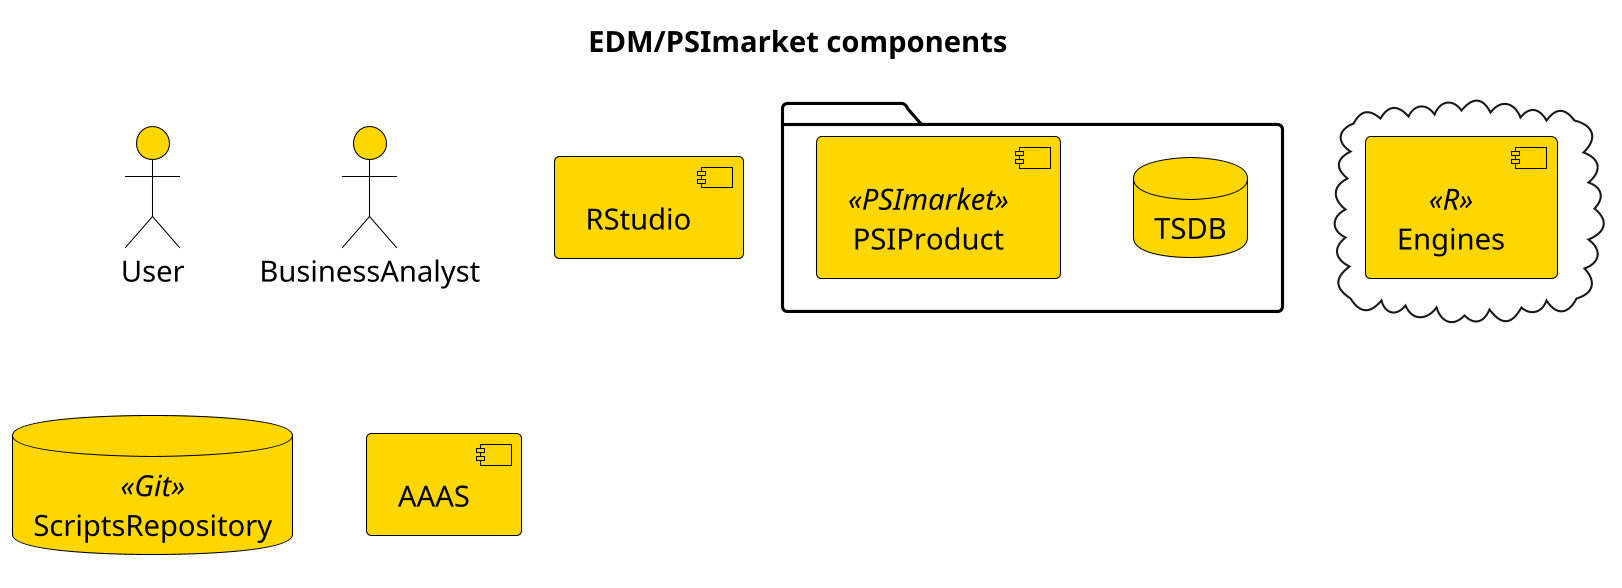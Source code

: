 @startuml
skinparam dpi 200

title EDM/PSImarket components

actor User
actor BusinessAnalyst as BA
package {
    database TSDB as tsdb
    component PSIProduct as PSI <<PSImarket>>
}
component RStudio as rstdio
database ScriptsRepository as scripts <<Git>>
component AAAS as 3as
cloud {
    component Engines as engine <<R>>
}

' No point in providing AIORAE components - it is far from beeing fided.
' TOOD draw components based on original image and add narration.

skinparam actor {
  BorderColor black
  BackgroundColor gold
  ArrowColor black
}
skinparam component {
  BorderColor black
  BackgroundColor gold
  ArrowColor black
}
skinparam database {
  BorderColor black
  BackgroundColor gold
  ArrowColor black
}
@enduml